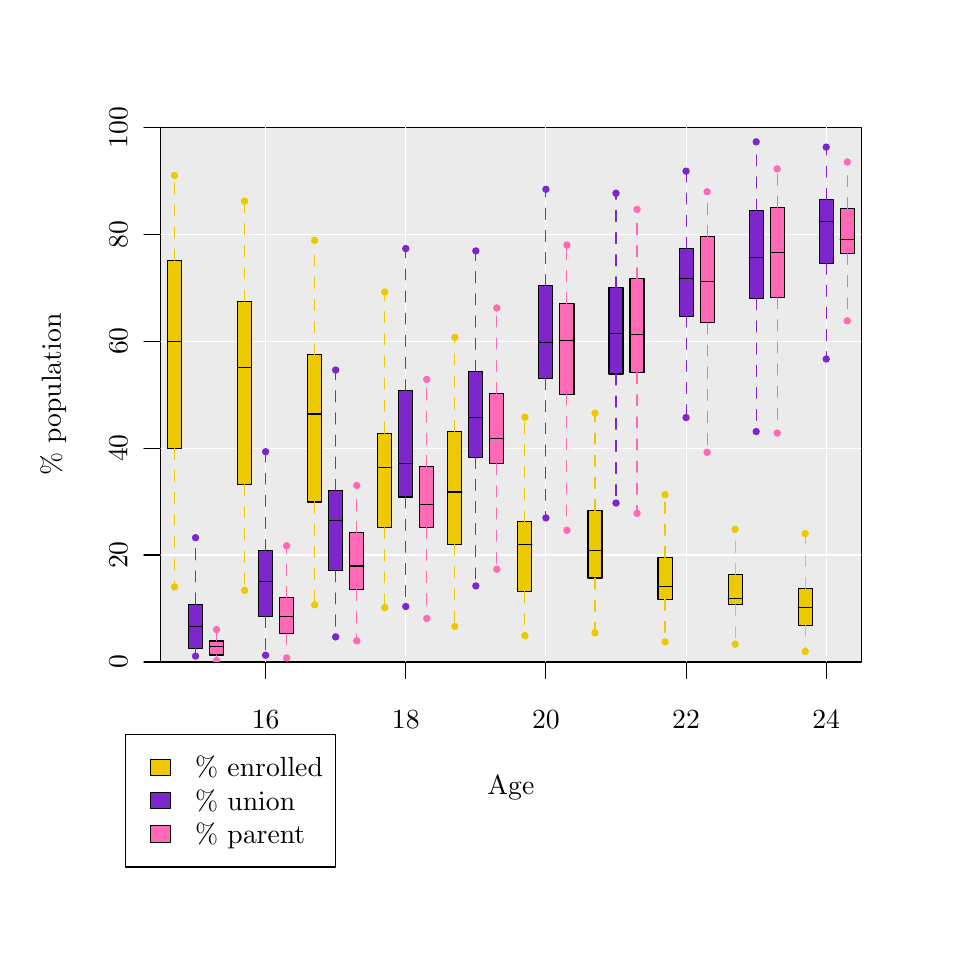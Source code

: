 % Created by tikzDevice version 0.6.1 on 2011-11-07 09:55:53
% !TEX encoding = UTF-8 Unicode
\begin{tikzpicture}[x=1pt,y=1pt]
\definecolor[named]{drawColor}{rgb}{0.00,0.00,0.00}
\definecolor[named]{fillColor}{rgb}{1.00,1.00,1.00}
\fill[color=fillColor,] (0,0) rectangle (325.21,325.21);
\begin{scope}
\path[clip] (  0.00,  0.00) rectangle (325.21,325.21);
\definecolor[named]{drawColor}{rgb}{0.24,0.00,0.33}
\definecolor[named]{drawColor}{rgb}{0.00,0.00,0.00}

\draw[color=drawColor,line cap=round,line join=round,fill opacity=0.00,] ( 85.98, 96.00) -- (288.55, 96.00);

\draw[color=drawColor,line cap=round,line join=round,fill opacity=0.00,] ( 85.98, 96.00) -- ( 85.98, 90.00);

\draw[color=drawColor,line cap=round,line join=round,fill opacity=0.00,] (136.63, 96.00) -- (136.63, 90.00);

\draw[color=drawColor,line cap=round,line join=round,fill opacity=0.00,] (187.27, 96.00) -- (187.27, 90.00);

\draw[color=drawColor,line cap=round,line join=round,fill opacity=0.00,] (237.91, 96.00) -- (237.91, 90.00);

\draw[color=drawColor,line cap=round,line join=round,fill opacity=0.00,] (288.55, 96.00) -- (288.55, 90.00);

\node[color=drawColor,anchor=base,inner sep=0pt, outer sep=0pt, scale=  1.00] at ( 85.98, 72.00) {16%
};

\node[color=drawColor,anchor=base,inner sep=0pt, outer sep=0pt, scale=  1.00] at (136.63, 72.00) {18%
};

\node[color=drawColor,anchor=base,inner sep=0pt, outer sep=0pt, scale=  1.00] at (187.27, 72.00) {20%
};

\node[color=drawColor,anchor=base,inner sep=0pt, outer sep=0pt, scale=  1.00] at (237.91, 72.00) {22%
};

\node[color=drawColor,anchor=base,inner sep=0pt, outer sep=0pt, scale=  1.00] at (288.55, 72.00) {24%
};

\draw[color=drawColor,line cap=round,line join=round,fill opacity=0.00,] ( 48.00, 96.00) -- ( 48.00,289.21);

\draw[color=drawColor,line cap=round,line join=round,fill opacity=0.00,] ( 48.00, 96.00) -- ( 42.00, 96.00);

\draw[color=drawColor,line cap=round,line join=round,fill opacity=0.00,] ( 48.00,134.64) -- ( 42.00,134.64);

\draw[color=drawColor,line cap=round,line join=round,fill opacity=0.00,] ( 48.00,173.29) -- ( 42.00,173.29);

\draw[color=drawColor,line cap=round,line join=round,fill opacity=0.00,] ( 48.00,211.93) -- ( 42.00,211.93);

\draw[color=drawColor,line cap=round,line join=round,fill opacity=0.00,] ( 48.00,250.57) -- ( 42.00,250.57);

\draw[color=drawColor,line cap=round,line join=round,fill opacity=0.00,] ( 48.00,289.21) -- ( 42.00,289.21);

\node[rotate= 90.00,color=drawColor,anchor=base,inner sep=0pt, outer sep=0pt, scale=  1.00] at ( 36.00, 96.00) {0%
};

\node[rotate= 90.00,color=drawColor,anchor=base,inner sep=0pt, outer sep=0pt, scale=  1.00] at ( 36.00,134.64) {20%
};

\node[rotate= 90.00,color=drawColor,anchor=base,inner sep=0pt, outer sep=0pt, scale=  1.00] at ( 36.00,173.29) {40%
};

\node[rotate= 90.00,color=drawColor,anchor=base,inner sep=0pt, outer sep=0pt, scale=  1.00] at ( 36.00,211.93) {60%
};

\node[rotate= 90.00,color=drawColor,anchor=base,inner sep=0pt, outer sep=0pt, scale=  1.00] at ( 36.00,250.57) {80%
};

\node[rotate= 90.00,color=drawColor,anchor=base,inner sep=0pt, outer sep=0pt, scale=  1.00] at ( 36.00,289.21) {100%
};

\draw[color=drawColor,line cap=round,line join=round,fill opacity=0.00,] ( 48.00, 96.00) --
	(301.21, 96.00) --
	(301.21,289.21) --
	( 48.00,289.21) --
	( 48.00, 96.00);
\end{scope}
\begin{scope}
\path[clip] (  0.00,  0.00) rectangle (325.21,325.21);
\definecolor[named]{drawColor}{rgb}{0.24,0.00,0.33}
\definecolor[named]{drawColor}{rgb}{0.00,0.00,0.00}

\node[color=drawColor,anchor=base,inner sep=0pt, outer sep=0pt, scale=  1.00] at (174.61, 48.00) {Age%
};

\node[rotate= 90.00,color=drawColor,anchor=base,inner sep=0pt, outer sep=0pt, scale=  1.00] at ( 12.00,192.61) {\% population%
};
\end{scope}
\begin{scope}
\path[clip] ( 48.00, 96.00) rectangle (301.21,289.21);
\definecolor[named]{drawColor}{rgb}{0.24,0.00,0.33}
\definecolor[named]{drawColor}{rgb}{0.00,0.00,0.00}
\definecolor[named]{fillColor}{rgb}{0.92,0.92,0.92}

\draw[color=drawColor,line cap=round,line join=round,fill=fillColor,] ( 48.00, 96.00) rectangle (301.21,289.21);
\definecolor[named]{drawColor}{rgb}{1.00,1.00,1.00}

\draw[color=drawColor,line cap=round,line join=round,fill opacity=0.00,] ( 85.98, 96.00) -- ( 85.98,289.21);

\draw[color=drawColor,line cap=round,line join=round,fill opacity=0.00,] (136.63, 96.00) -- (136.63,289.21);

\draw[color=drawColor,line cap=round,line join=round,fill opacity=0.00,] (187.27, 96.00) -- (187.27,289.21);

\draw[color=drawColor,line cap=round,line join=round,fill opacity=0.00,] (237.91, 96.00) -- (237.91,289.21);

\draw[color=drawColor,line cap=round,line join=round,fill opacity=0.00,] (288.55, 96.00) -- (288.55,289.21);

\draw[color=drawColor,line cap=round,line join=round,fill opacity=0.00,] ( 48.00,134.64) -- (301.21,134.64);

\draw[color=drawColor,line cap=round,line join=round,fill opacity=0.00,] ( 48.00,173.29) -- (301.21,173.29);

\draw[color=drawColor,line cap=round,line join=round,fill opacity=0.00,] ( 48.00,211.93) -- (301.21,211.93);

\draw[color=drawColor,line cap=round,line join=round,fill opacity=0.00,] ( 48.00,250.57) -- (301.21,250.57);
\definecolor[named]{drawColor}{rgb}{0.00,0.00,0.00}
\definecolor[named]{fillColor}{rgb}{0.93,0.79,0.00}

\draw[color=drawColor,line cap=round,line join=round,fill=fillColor,] ( 50.53,173.26) rectangle ( 55.60,241.18);

\draw[color=drawColor,line cap=round,line join=round,fill opacity=0.00,] ( 50.53,211.68) -- ( 55.60,211.68);
\definecolor[named]{drawColor}{rgb}{0.93,0.79,0.00}

\draw[color=drawColor,dash pattern=on 4pt off 4pt ,line cap=round,line join=round,fill opacity=0.00,] ( 53.06,173.26) -- ( 53.06,123.14);

\draw[color=drawColor,dash pattern=on 4pt off 4pt ,line cap=round,line join=round,fill opacity=0.00,] ( 53.06,241.18) -- ( 53.06,271.80);

\draw[color=drawColor,line cap=round,line join=round,fill=fillColor,] ( 53.06,123.14) circle (  1.13);

\draw[color=drawColor,line cap=round,line join=round,fill=fillColor,] ( 53.06,271.80) circle (  1.13);
\definecolor[named]{drawColor}{rgb}{0.00,0.00,0.00}
\definecolor[named]{fillColor}{rgb}{0.49,0.15,0.80}

\draw[color=drawColor,line cap=round,line join=round,fill=fillColor,] ( 58.13,100.94) rectangle ( 63.19,116.93);

\draw[color=drawColor,line cap=round,line join=round,fill opacity=0.00,] ( 58.13,108.95) -- ( 63.19,108.95);
\definecolor[named]{drawColor}{rgb}{0.49,0.15,0.80}

\draw[color=drawColor,dash pattern=on 4pt off 4pt ,line cap=round,line join=round,fill opacity=0.00,] ( 60.66,100.94) -- ( 60.66, 98.13);

\draw[color=drawColor,dash pattern=on 4pt off 4pt ,line cap=round,line join=round,fill opacity=0.00,] ( 60.66,116.93) -- ( 60.66,140.91);

\draw[color=drawColor,line cap=round,line join=round,fill=fillColor,] ( 60.66, 98.13) circle (  1.13);

\draw[color=drawColor,line cap=round,line join=round,fill=fillColor,] ( 60.66,140.91) circle (  1.13);
\definecolor[named]{drawColor}{rgb}{0.00,0.00,0.00}
\definecolor[named]{fillColor}{rgb}{1.00,0.41,0.71}

\draw[color=drawColor,line cap=round,line join=round,fill=fillColor,] ( 65.73, 98.51) rectangle ( 70.79,103.59);

\draw[color=drawColor,line cap=round,line join=round,fill opacity=0.00,] ( 65.73,101.55) -- ( 70.79,101.55);
\definecolor[named]{drawColor}{rgb}{1.00,0.41,0.71}

\draw[color=drawColor,dash pattern=on 4pt off 4pt ,line cap=round,line join=round,fill opacity=0.00,] ( 68.26, 98.51) -- ( 68.26, 96.51);

\draw[color=drawColor,dash pattern=on 4pt off 4pt ,line cap=round,line join=round,fill opacity=0.00,] ( 68.26,103.59) -- ( 68.26,107.70);

\draw[color=drawColor,line cap=round,line join=round,fill=fillColor,] ( 68.26, 96.51) circle (  1.13);

\draw[color=drawColor,line cap=round,line join=round,fill=fillColor,] ( 68.26,107.70) circle (  1.13);
\definecolor[named]{drawColor}{rgb}{0.00,0.00,0.00}
\definecolor[named]{fillColor}{rgb}{0.93,0.79,0.00}

\draw[color=drawColor,line cap=round,line join=round,fill=fillColor,] ( 75.85,160.13) rectangle ( 80.92,226.41);

\draw[color=drawColor,line cap=round,line join=round,fill opacity=0.00,] ( 75.85,202.40) -- ( 80.92,202.40);
\definecolor[named]{drawColor}{rgb}{0.93,0.79,0.00}

\draw[color=drawColor,dash pattern=on 4pt off 4pt ,line cap=round,line join=round,fill opacity=0.00,] ( 78.39,160.13) -- ( 78.39,121.88);

\draw[color=drawColor,dash pattern=on 4pt off 4pt ,line cap=round,line join=round,fill opacity=0.00,] ( 78.39,226.41) -- ( 78.39,262.50);

\draw[color=drawColor,line cap=round,line join=round,fill=fillColor,] ( 78.39,121.88) circle (  1.13);

\draw[color=drawColor,line cap=round,line join=round,fill=fillColor,] ( 78.39,262.50) circle (  1.13);
\definecolor[named]{drawColor}{rgb}{0.00,0.00,0.00}
\definecolor[named]{fillColor}{rgb}{0.49,0.15,0.80}

\draw[color=drawColor,line cap=round,line join=round,fill=fillColor,] ( 83.45,112.44) rectangle ( 88.51,136.26);

\draw[color=drawColor,line cap=round,line join=round,fill opacity=0.00,] ( 83.45,124.95) -- ( 88.51,124.95);
\definecolor[named]{drawColor}{rgb}{0.49,0.15,0.80}

\draw[color=drawColor,dash pattern=on 4pt off 4pt ,line cap=round,line join=round,fill opacity=0.00,] ( 85.98,112.44) -- ( 85.98, 98.45);

\draw[color=drawColor,dash pattern=on 4pt off 4pt ,line cap=round,line join=round,fill opacity=0.00,] ( 85.98,136.26) -- ( 85.98,171.99);

\draw[color=drawColor,line cap=round,line join=round,fill=fillColor,] ( 85.98, 98.45) circle (  1.13);

\draw[color=drawColor,line cap=round,line join=round,fill=fillColor,] ( 85.98,171.99) circle (  1.13);
\definecolor[named]{drawColor}{rgb}{0.00,0.00,0.00}
\definecolor[named]{fillColor}{rgb}{1.00,0.41,0.71}

\draw[color=drawColor,line cap=round,line join=round,fill=fillColor,] ( 91.05,106.19) rectangle ( 96.11,119.30);

\draw[color=drawColor,line cap=round,line join=round,fill opacity=0.00,] ( 91.05,112.35) -- ( 96.11,112.35);
\definecolor[named]{drawColor}{rgb}{1.00,0.41,0.71}

\draw[color=drawColor,dash pattern=on 4pt off 4pt ,line cap=round,line join=round,fill opacity=0.00,] ( 93.58,106.19) -- ( 93.58, 97.45);

\draw[color=drawColor,dash pattern=on 4pt off 4pt ,line cap=round,line join=round,fill opacity=0.00,] ( 93.58,119.30) -- ( 93.58,137.96);

\draw[color=drawColor,line cap=round,line join=round,fill=fillColor,] ( 93.58, 97.45) circle (  1.13);

\draw[color=drawColor,line cap=round,line join=round,fill=fillColor,] ( 93.58,137.96) circle (  1.13);
\definecolor[named]{drawColor}{rgb}{0.00,0.00,0.00}
\definecolor[named]{fillColor}{rgb}{0.93,0.79,0.00}

\draw[color=drawColor,line cap=round,line join=round,fill=fillColor,] (101.18,153.81) rectangle (106.24,207.04);

\draw[color=drawColor,line cap=round,line join=round,fill opacity=0.00,] (101.18,185.62) -- (106.24,185.62);
\definecolor[named]{drawColor}{rgb}{0.93,0.79,0.00}

\draw[color=drawColor,dash pattern=on 4pt off 4pt ,line cap=round,line join=round,fill opacity=0.00,] (103.71,153.81) -- (103.71,116.65);

\draw[color=drawColor,dash pattern=on 4pt off 4pt ,line cap=round,line join=round,fill opacity=0.00,] (103.71,207.04) -- (103.71,248.35);

\draw[color=drawColor,line cap=round,line join=round,fill=fillColor,] (103.71,116.65) circle (  1.13);

\draw[color=drawColor,line cap=round,line join=round,fill=fillColor,] (103.71,248.35) circle (  1.13);
\definecolor[named]{drawColor}{rgb}{0.00,0.00,0.00}
\definecolor[named]{fillColor}{rgb}{0.49,0.15,0.80}

\draw[color=drawColor,line cap=round,line join=round,fill=fillColor,] (108.77,128.99) rectangle (113.84,158.00);

\draw[color=drawColor,line cap=round,line join=round,fill opacity=0.00,] (108.77,147.08) -- (113.84,147.08);
\definecolor[named]{drawColor}{rgb}{0.49,0.15,0.80}

\draw[color=drawColor,dash pattern=on 4pt off 4pt ,line cap=round,line join=round,fill opacity=0.00,] (111.30,128.99) -- (111.30,105.07);

\draw[color=drawColor,dash pattern=on 4pt off 4pt ,line cap=round,line join=round,fill opacity=0.00,] (111.30,158.00) -- (111.30,201.50);

\draw[color=drawColor,line cap=round,line join=round,fill=fillColor,] (111.30,105.07) circle (  1.13);

\draw[color=drawColor,line cap=round,line join=round,fill=fillColor,] (111.30,201.50) circle (  1.13);
\definecolor[named]{drawColor}{rgb}{0.00,0.00,0.00}
\definecolor[named]{fillColor}{rgb}{1.00,0.41,0.71}

\draw[color=drawColor,line cap=round,line join=round,fill=fillColor,] (116.37,122.20) rectangle (121.43,142.72);

\draw[color=drawColor,line cap=round,line join=round,fill opacity=0.00,] (116.37,130.67) -- (121.43,130.67);
\definecolor[named]{drawColor}{rgb}{1.00,0.41,0.71}

\draw[color=drawColor,dash pattern=on 4pt off 4pt ,line cap=round,line join=round,fill opacity=0.00,] (118.90,122.20) -- (118.90,103.65);

\draw[color=drawColor,dash pattern=on 4pt off 4pt ,line cap=round,line join=round,fill opacity=0.00,] (118.90,142.72) -- (118.90,159.80);

\draw[color=drawColor,line cap=round,line join=round,fill=fillColor,] (118.90,103.65) circle (  1.13);

\draw[color=drawColor,line cap=round,line join=round,fill=fillColor,] (118.90,159.80) circle (  1.13);
\definecolor[named]{drawColor}{rgb}{0.00,0.00,0.00}
\definecolor[named]{fillColor}{rgb}{0.93,0.79,0.00}

\draw[color=drawColor,line cap=round,line join=round,fill=fillColor,] (126.50,144.58) rectangle (131.56,178.62);

\draw[color=drawColor,line cap=round,line join=round,fill opacity=0.00,] (126.50,166.19) -- (131.56,166.19);
\definecolor[named]{drawColor}{rgb}{0.93,0.79,0.00}

\draw[color=drawColor,dash pattern=on 4pt off 4pt ,line cap=round,line join=round,fill opacity=0.00,] (129.03,144.58) -- (129.03,115.63);

\draw[color=drawColor,dash pattern=on 4pt off 4pt ,line cap=round,line join=round,fill opacity=0.00,] (129.03,178.62) -- (129.03,229.68);

\draw[color=drawColor,line cap=round,line join=round,fill=fillColor,] (129.03,115.63) circle (  1.13);

\draw[color=drawColor,line cap=round,line join=round,fill=fillColor,] (129.03,229.68) circle (  1.13);
\definecolor[named]{drawColor}{rgb}{0.00,0.00,0.00}
\definecolor[named]{fillColor}{rgb}{0.49,0.15,0.80}

\draw[color=drawColor,line cap=round,line join=round,fill=fillColor,] (134.09,155.61) rectangle (139.16,194.06);

\draw[color=drawColor,line cap=round,line join=round,fill opacity=0.00,] (134.09,167.61) -- (139.16,167.61);
\definecolor[named]{drawColor}{rgb}{0.49,0.15,0.80}

\draw[color=drawColor,dash pattern=on 4pt off 4pt ,line cap=round,line join=round,fill opacity=0.00,] (136.63,155.61) -- (136.63,116.04);

\draw[color=drawColor,dash pattern=on 4pt off 4pt ,line cap=round,line join=round,fill opacity=0.00,] (136.63,194.06) -- (136.63,245.38);

\draw[color=drawColor,line cap=round,line join=round,fill=fillColor,] (136.63,116.04) circle (  1.13);

\draw[color=drawColor,line cap=round,line join=round,fill=fillColor,] (136.63,245.38) circle (  1.13);
\definecolor[named]{drawColor}{rgb}{0.00,0.00,0.00}
\definecolor[named]{fillColor}{rgb}{1.00,0.41,0.71}

\draw[color=drawColor,line cap=round,line join=round,fill=fillColor,] (141.69,144.69) rectangle (146.75,166.66);

\draw[color=drawColor,line cap=round,line join=round,fill opacity=0.00,] (141.69,152.75) -- (146.75,152.75);
\definecolor[named]{drawColor}{rgb}{1.00,0.41,0.71}

\draw[color=drawColor,dash pattern=on 4pt off 4pt ,line cap=round,line join=round,fill opacity=0.00,] (144.22,144.69) -- (144.22,111.72);

\draw[color=drawColor,dash pattern=on 4pt off 4pt ,line cap=round,line join=round,fill opacity=0.00,] (144.22,166.66) -- (144.22,198.12);

\draw[color=drawColor,line cap=round,line join=round,fill=fillColor,] (144.22,111.72) circle (  1.13);

\draw[color=drawColor,line cap=round,line join=round,fill=fillColor,] (144.22,198.12) circle (  1.13);
\definecolor[named]{drawColor}{rgb}{0.00,0.00,0.00}
\definecolor[named]{fillColor}{rgb}{0.93,0.79,0.00}

\draw[color=drawColor,line cap=round,line join=round,fill=fillColor,] (151.82,138.45) rectangle (156.88,179.31);

\draw[color=drawColor,line cap=round,line join=round,fill opacity=0.00,] (151.82,157.42) -- (156.88,157.42);
\definecolor[named]{drawColor}{rgb}{0.93,0.79,0.00}

\draw[color=drawColor,dash pattern=on 4pt off 4pt ,line cap=round,line join=round,fill opacity=0.00,] (154.35,138.45) -- (154.35,108.84);

\draw[color=drawColor,dash pattern=on 4pt off 4pt ,line cap=round,line join=round,fill opacity=0.00,] (154.35,179.31) -- (154.35,213.28);

\draw[color=drawColor,line cap=round,line join=round,fill=fillColor,] (154.35,108.84) circle (  1.13);

\draw[color=drawColor,line cap=round,line join=round,fill=fillColor,] (154.35,213.28) circle (  1.13);
\definecolor[named]{drawColor}{rgb}{0.00,0.00,0.00}
\definecolor[named]{fillColor}{rgb}{0.49,0.15,0.80}

\draw[color=drawColor,line cap=round,line join=round,fill=fillColor,] (159.41,170.01) rectangle (164.48,201.02);

\draw[color=drawColor,line cap=round,line join=round,fill opacity=0.00,] (159.41,184.36) -- (164.48,184.36);
\definecolor[named]{drawColor}{rgb}{0.49,0.15,0.80}

\draw[color=drawColor,dash pattern=on 4pt off 4pt ,line cap=round,line join=round,fill opacity=0.00,] (161.95,170.01) -- (161.95,123.49);

\draw[color=drawColor,dash pattern=on 4pt off 4pt ,line cap=round,line join=round,fill opacity=0.00,] (161.95,201.02) -- (161.95,244.54);

\draw[color=drawColor,line cap=round,line join=round,fill=fillColor,] (161.95,123.49) circle (  1.13);

\draw[color=drawColor,line cap=round,line join=round,fill=fillColor,] (161.95,244.54) circle (  1.13);
\definecolor[named]{drawColor}{rgb}{0.00,0.00,0.00}
\definecolor[named]{fillColor}{rgb}{1.00,0.41,0.71}

\draw[color=drawColor,line cap=round,line join=round,fill=fillColor,] (167.01,167.64) rectangle (172.08,193.06);

\draw[color=drawColor,line cap=round,line join=round,fill opacity=0.00,] (167.01,176.88) -- (172.08,176.88);
\definecolor[named]{drawColor}{rgb}{1.00,0.41,0.71}

\draw[color=drawColor,dash pattern=on 4pt off 4pt ,line cap=round,line join=round,fill opacity=0.00,] (169.54,167.64) -- (169.54,129.51);

\draw[color=drawColor,dash pattern=on 4pt off 4pt ,line cap=round,line join=round,fill opacity=0.00,] (169.54,193.06) -- (169.54,223.93);

\draw[color=drawColor,line cap=round,line join=round,fill=fillColor,] (169.54,129.51) circle (  1.13);

\draw[color=drawColor,line cap=round,line join=round,fill=fillColor,] (169.54,223.93) circle (  1.13);
\definecolor[named]{drawColor}{rgb}{0.00,0.00,0.00}
\definecolor[named]{fillColor}{rgb}{0.93,0.79,0.00}

\draw[color=drawColor,line cap=round,line join=round,fill=fillColor,] (177.14,121.41) rectangle (182.20,146.62);

\draw[color=drawColor,line cap=round,line join=round,fill opacity=0.00,] (177.14,138.41) -- (182.20,138.41);
\definecolor[named]{drawColor}{rgb}{0.93,0.79,0.00}

\draw[color=drawColor,dash pattern=on 4pt off 4pt ,line cap=round,line join=round,fill opacity=0.00,] (179.67,121.41) -- (179.67,105.52);

\draw[color=drawColor,dash pattern=on 4pt off 4pt ,line cap=round,line join=round,fill opacity=0.00,] (179.67,146.62) -- (179.67,184.43);

\draw[color=drawColor,line cap=round,line join=round,fill=fillColor,] (179.67,105.52) circle (  1.13);

\draw[color=drawColor,line cap=round,line join=round,fill=fillColor,] (179.67,184.43) circle (  1.13);
\definecolor[named]{drawColor}{rgb}{0.00,0.00,0.00}
\definecolor[named]{fillColor}{rgb}{0.49,0.15,0.80}

\draw[color=drawColor,line cap=round,line join=round,fill=fillColor,] (184.74,198.40) rectangle (189.80,231.95);

\draw[color=drawColor,line cap=round,line join=round,fill opacity=0.00,] (184.74,211.51) -- (189.80,211.51);
\definecolor[named]{drawColor}{rgb}{0.49,0.15,0.80}

\draw[color=drawColor,dash pattern=on 4pt off 4pt ,line cap=round,line join=round,fill opacity=0.00,] (187.27,198.40) -- (187.27,148.07);

\draw[color=drawColor,dash pattern=on 4pt off 4pt ,line cap=round,line join=round,fill opacity=0.00,] (187.27,231.95) -- (187.27,266.82);

\draw[color=drawColor,line cap=round,line join=round,fill=fillColor,] (187.27,148.07) circle (  1.13);

\draw[color=drawColor,line cap=round,line join=round,fill=fillColor,] (187.27,266.82) circle (  1.13);
\definecolor[named]{drawColor}{rgb}{0.00,0.00,0.00}
\definecolor[named]{fillColor}{rgb}{1.00,0.41,0.71}

\draw[color=drawColor,line cap=round,line join=round,fill=fillColor,] (192.33,192.71) rectangle (197.40,225.46);

\draw[color=drawColor,line cap=round,line join=round,fill opacity=0.00,] (192.33,212.28) -- (197.40,212.28);
\definecolor[named]{drawColor}{rgb}{1.00,0.41,0.71}

\draw[color=drawColor,dash pattern=on 4pt off 4pt ,line cap=round,line join=round,fill opacity=0.00,] (194.86,192.71) -- (194.86,143.58);

\draw[color=drawColor,dash pattern=on 4pt off 4pt ,line cap=round,line join=round,fill opacity=0.00,] (194.86,225.46) -- (194.86,246.67);

\draw[color=drawColor,line cap=round,line join=round,fill=fillColor,] (194.86,143.58) circle (  1.13);

\draw[color=drawColor,line cap=round,line join=round,fill=fillColor,] (194.86,246.67) circle (  1.13);
\definecolor[named]{drawColor}{rgb}{0.00,0.00,0.00}
\definecolor[named]{fillColor}{rgb}{0.93,0.79,0.00}

\draw[color=drawColor,line cap=round,line join=round,fill=fillColor,] (202.46,126.33) rectangle (207.53,150.73);

\draw[color=drawColor,line cap=round,line join=round,fill opacity=0.00,] (202.46,136.27) -- (207.53,136.27);
\definecolor[named]{drawColor}{rgb}{0.93,0.79,0.00}

\draw[color=drawColor,dash pattern=on 4pt off 4pt ,line cap=round,line join=round,fill opacity=0.00,] (204.99,126.33) -- (204.99,106.51);

\draw[color=drawColor,dash pattern=on 4pt off 4pt ,line cap=round,line join=round,fill opacity=0.00,] (204.99,150.73) -- (204.99,185.95);

\draw[color=drawColor,line cap=round,line join=round,fill=fillColor,] (204.99,106.51) circle (  1.13);

\draw[color=drawColor,line cap=round,line join=round,fill=fillColor,] (204.99,185.95) circle (  1.13);
\definecolor[named]{drawColor}{rgb}{0.00,0.00,0.00}
\definecolor[named]{fillColor}{rgb}{0.49,0.15,0.80}

\draw[color=drawColor,line cap=round,line join=round,fill=fillColor,] (210.06,200.08) rectangle (215.12,231.18);

\draw[color=drawColor,line cap=round,line join=round,fill opacity=0.00,] (210.06,214.80) -- (215.12,214.80);
\definecolor[named]{drawColor}{rgb}{0.49,0.15,0.80}

\draw[color=drawColor,dash pattern=on 4pt off 4pt ,line cap=round,line join=round,fill opacity=0.00,] (212.59,200.08) -- (212.59,153.44);

\draw[color=drawColor,dash pattern=on 4pt off 4pt ,line cap=round,line join=round,fill opacity=0.00,] (212.59,231.18) -- (212.59,265.37);

\draw[color=drawColor,line cap=round,line join=round,fill=fillColor,] (212.59,153.44) circle (  1.13);

\draw[color=drawColor,line cap=round,line join=round,fill=fillColor,] (212.59,265.37) circle (  1.13);
\definecolor[named]{drawColor}{rgb}{0.00,0.00,0.00}
\definecolor[named]{fillColor}{rgb}{1.00,0.41,0.71}

\draw[color=drawColor,line cap=round,line join=round,fill=fillColor,] (217.65,200.57) rectangle (222.72,234.47);

\draw[color=drawColor,line cap=round,line join=round,fill opacity=0.00,] (217.65,214.18) -- (222.72,214.18);
\definecolor[named]{drawColor}{rgb}{1.00,0.41,0.71}

\draw[color=drawColor,dash pattern=on 4pt off 4pt ,line cap=round,line join=round,fill opacity=0.00,] (220.19,200.57) -- (220.19,149.71);

\draw[color=drawColor,dash pattern=on 4pt off 4pt ,line cap=round,line join=round,fill opacity=0.00,] (220.19,234.47) -- (220.19,259.53);

\draw[color=drawColor,line cap=round,line join=round,fill=fillColor,] (220.19,149.71) circle (  1.13);

\draw[color=drawColor,line cap=round,line join=round,fill=fillColor,] (220.19,259.53) circle (  1.13);
\definecolor[named]{drawColor}{rgb}{0.00,0.00,0.00}
\definecolor[named]{fillColor}{rgb}{0.93,0.79,0.00}

\draw[color=drawColor,line cap=round,line join=round,fill=fillColor,] (227.78,118.69) rectangle (232.85,133.78);

\draw[color=drawColor,line cap=round,line join=round,fill opacity=0.00,] (227.78,123.15) -- (232.85,123.15);
\definecolor[named]{drawColor}{rgb}{0.93,0.79,0.00}

\draw[color=drawColor,dash pattern=on 4pt off 4pt ,line cap=round,line join=round,fill opacity=0.00,] (230.31,118.69) -- (230.31,103.26);

\draw[color=drawColor,dash pattern=on 4pt off 4pt ,line cap=round,line join=round,fill opacity=0.00,] (230.31,133.78) -- (230.31,156.41);

\draw[color=drawColor,line cap=round,line join=round,fill=fillColor,] (230.31,103.26) circle (  1.13);

\draw[color=drawColor,line cap=round,line join=round,fill=fillColor,] (230.31,156.41) circle (  1.13);
\definecolor[named]{drawColor}{rgb}{0.00,0.00,0.00}
\definecolor[named]{fillColor}{rgb}{0.49,0.15,0.80}

\draw[color=drawColor,line cap=round,line join=round,fill=fillColor,] (235.38,221.00) rectangle (240.44,245.45);

\draw[color=drawColor,line cap=round,line join=round,fill opacity=0.00,] (235.38,234.71) -- (240.44,234.71);
\definecolor[named]{drawColor}{rgb}{0.49,0.15,0.80}

\draw[color=drawColor,dash pattern=on 4pt off 4pt ,line cap=round,line join=round,fill opacity=0.00,] (237.91,221.00) -- (237.91,184.32);

\draw[color=drawColor,dash pattern=on 4pt off 4pt ,line cap=round,line join=round,fill opacity=0.00,] (237.91,245.45) -- (237.91,273.36);

\draw[color=drawColor,line cap=round,line join=round,fill=fillColor,] (237.91,184.32) circle (  1.13);

\draw[color=drawColor,line cap=round,line join=round,fill=fillColor,] (237.91,273.36) circle (  1.13);
\definecolor[named]{drawColor}{rgb}{0.00,0.00,0.00}
\definecolor[named]{fillColor}{rgb}{1.00,0.41,0.71}

\draw[color=drawColor,line cap=round,line join=round,fill=fillColor,] (242.98,218.51) rectangle (248.04,249.67);

\draw[color=drawColor,line cap=round,line join=round,fill opacity=0.00,] (242.98,233.55) -- (248.04,233.55);
\definecolor[named]{drawColor}{rgb}{1.00,0.41,0.71}

\draw[color=drawColor,dash pattern=on 4pt off 4pt ,line cap=round,line join=round,fill opacity=0.00,] (245.51,218.51) -- (245.51,171.77);

\draw[color=drawColor,dash pattern=on 4pt off 4pt ,line cap=round,line join=round,fill opacity=0.00,] (245.51,249.67) -- (245.51,265.91);

\draw[color=drawColor,line cap=round,line join=round,fill=fillColor,] (245.51,171.77) circle (  1.13);

\draw[color=drawColor,line cap=round,line join=round,fill=fillColor,] (245.51,265.91) circle (  1.13);
\definecolor[named]{drawColor}{rgb}{0.00,0.00,0.00}
\definecolor[named]{fillColor}{rgb}{0.93,0.79,0.00}

\draw[color=drawColor,line cap=round,line join=round,fill=fillColor,] (253.10,116.76) rectangle (258.17,127.62);

\draw[color=drawColor,line cap=round,line join=round,fill opacity=0.00,] (253.10,118.95) -- (258.17,118.95);
\definecolor[named]{drawColor}{rgb}{0.93,0.79,0.00}

\draw[color=drawColor,dash pattern=on 4pt off 4pt ,line cap=round,line join=round,fill opacity=0.00,] (255.64,116.76) -- (255.64,102.43);

\draw[color=drawColor,dash pattern=on 4pt off 4pt ,line cap=round,line join=round,fill opacity=0.00,] (255.64,127.62) -- (255.64,143.92);

\draw[color=drawColor,line cap=round,line join=round,fill=fillColor,] (255.64,102.43) circle (  1.13);

\draw[color=drawColor,line cap=round,line join=round,fill=fillColor,] (255.64,143.92) circle (  1.13);
\definecolor[named]{drawColor}{rgb}{0.00,0.00,0.00}
\definecolor[named]{fillColor}{rgb}{0.49,0.15,0.80}

\draw[color=drawColor,line cap=round,line join=round,fill=fillColor,] (260.70,227.25) rectangle (265.76,259.24);

\draw[color=drawColor,line cap=round,line join=round,fill opacity=0.00,] (260.70,242.14) -- (265.76,242.14);
\definecolor[named]{drawColor}{rgb}{0.49,0.15,0.80}

\draw[color=drawColor,dash pattern=on 4pt off 4pt ,line cap=round,line join=round,fill opacity=0.00,] (263.23,227.25) -- (263.23,179.27);

\draw[color=drawColor,dash pattern=on 4pt off 4pt ,line cap=round,line join=round,fill opacity=0.00,] (263.23,259.24) -- (263.23,283.96);

\draw[color=drawColor,line cap=round,line join=round,fill=fillColor,] (263.23,179.27) circle (  1.13);

\draw[color=drawColor,line cap=round,line join=round,fill=fillColor,] (263.23,283.96) circle (  1.13);
\definecolor[named]{drawColor}{rgb}{0.00,0.00,0.00}
\definecolor[named]{fillColor}{rgb}{1.00,0.41,0.71}

\draw[color=drawColor,line cap=round,line join=round,fill=fillColor,] (268.30,227.68) rectangle (273.36,260.31);

\draw[color=drawColor,line cap=round,line join=round,fill opacity=0.00,] (268.30,243.92) -- (273.36,243.92);
\definecolor[named]{drawColor}{rgb}{1.00,0.41,0.71}

\draw[color=drawColor,dash pattern=on 4pt off 4pt ,line cap=round,line join=round,fill opacity=0.00,] (270.83,227.68) -- (270.83,178.73);

\draw[color=drawColor,dash pattern=on 4pt off 4pt ,line cap=round,line join=round,fill opacity=0.00,] (270.83,260.31) -- (270.83,274.17);

\draw[color=drawColor,line cap=round,line join=round,fill=fillColor,] (270.83,178.73) circle (  1.13);

\draw[color=drawColor,line cap=round,line join=round,fill=fillColor,] (270.83,274.17) circle (  1.13);
\definecolor[named]{drawColor}{rgb}{0.00,0.00,0.00}
\definecolor[named]{fillColor}{rgb}{0.93,0.79,0.00}

\draw[color=drawColor,line cap=round,line join=round,fill=fillColor,] (278.43,109.33) rectangle (283.49,122.56);

\draw[color=drawColor,line cap=round,line join=round,fill opacity=0.00,] (278.43,115.63) -- (283.49,115.63);
\definecolor[named]{drawColor}{rgb}{0.93,0.79,0.00}

\draw[color=drawColor,dash pattern=on 4pt off 4pt ,line cap=round,line join=round,fill opacity=0.00,] (280.96,109.33) -- (280.96, 99.82);

\draw[color=drawColor,dash pattern=on 4pt off 4pt ,line cap=round,line join=round,fill opacity=0.00,] (280.96,122.56) -- (280.96,142.40);

\draw[color=drawColor,line cap=round,line join=round,fill=fillColor,] (280.96, 99.82) circle (  1.13);

\draw[color=drawColor,line cap=round,line join=round,fill=fillColor,] (280.96,142.40) circle (  1.13);
\definecolor[named]{drawColor}{rgb}{0.00,0.00,0.00}
\definecolor[named]{fillColor}{rgb}{0.49,0.15,0.80}

\draw[color=drawColor,line cap=round,line join=round,fill=fillColor,] (286.02,240.10) rectangle (291.09,263.17);

\draw[color=drawColor,line cap=round,line join=round,fill opacity=0.00,] (286.02,255.28) -- (291.09,255.28);
\definecolor[named]{drawColor}{rgb}{0.49,0.15,0.80}

\draw[color=drawColor,dash pattern=on 4pt off 4pt ,line cap=round,line join=round,fill opacity=0.00,] (288.55,240.10) -- (288.55,205.49);

\draw[color=drawColor,dash pattern=on 4pt off 4pt ,line cap=round,line join=round,fill opacity=0.00,] (288.55,263.17) -- (288.55,282.04);

\draw[color=drawColor,line cap=round,line join=round,fill=fillColor,] (288.55,205.49) circle (  1.13);

\draw[color=drawColor,line cap=round,line join=round,fill=fillColor,] (288.55,282.04) circle (  1.13);
\definecolor[named]{drawColor}{rgb}{0.00,0.00,0.00}
\definecolor[named]{fillColor}{rgb}{1.00,0.41,0.71}

\draw[color=drawColor,line cap=round,line join=round,fill=fillColor,] (293.62,243.57) rectangle (298.68,259.77);

\draw[color=drawColor,line cap=round,line join=round,fill opacity=0.00,] (293.62,248.61) -- (298.68,248.61);
\definecolor[named]{drawColor}{rgb}{1.00,0.41,0.71}

\draw[color=drawColor,dash pattern=on 4pt off 4pt ,line cap=round,line join=round,fill opacity=0.00,] (296.15,243.57) -- (296.15,219.27);

\draw[color=drawColor,dash pattern=on 4pt off 4pt ,line cap=round,line join=round,fill opacity=0.00,] (296.15,259.77) -- (296.15,276.67);

\draw[color=drawColor,line cap=round,line join=round,fill=fillColor,] (296.15,219.27) circle (  1.13);

\draw[color=drawColor,line cap=round,line join=round,fill=fillColor,] (296.15,276.67) circle (  1.13);
\end{scope}
\begin{scope}
\path[clip] (  0.00,  0.00) rectangle (325.21,325.21);
\definecolor[named]{drawColor}{rgb}{0.24,0.00,0.33}
\definecolor[named]{drawColor}{rgb}{0.00,0.00,0.00}

\draw[color=drawColor,line cap=round,line join=round,fill opacity=0.00,] ( 35.34, 69.92) rectangle (111.17, 21.92);
\definecolor[named]{fillColor}{rgb}{0.93,0.79,0.00}

\draw[color=drawColor,line cap=round,line join=round,fill=fillColor,] ( 44.34, 60.92) rectangle ( 51.54, 54.92);
\definecolor[named]{fillColor}{rgb}{0.49,0.15,0.80}

\draw[color=drawColor,line cap=round,line join=round,fill=fillColor,] ( 44.34, 48.92) rectangle ( 51.54, 42.92);
\definecolor[named]{fillColor}{rgb}{1.00,0.41,0.71}

\draw[color=drawColor,line cap=round,line join=round,fill=fillColor,] ( 44.34, 36.92) rectangle ( 51.54, 30.92);

\node[color=drawColor,anchor=base west,inner sep=0pt, outer sep=0pt, scale=  1.00] at ( 60.54, 54.47) {\% enrolled%
};

\node[color=drawColor,anchor=base west,inner sep=0pt, outer sep=0pt, scale=  1.00] at ( 60.54, 42.47) {\% union%
};

\node[color=drawColor,anchor=base west,inner sep=0pt, outer sep=0pt, scale=  1.00] at ( 60.54, 30.47) {\% parent%
};
\end{scope}
\end{tikzpicture}
